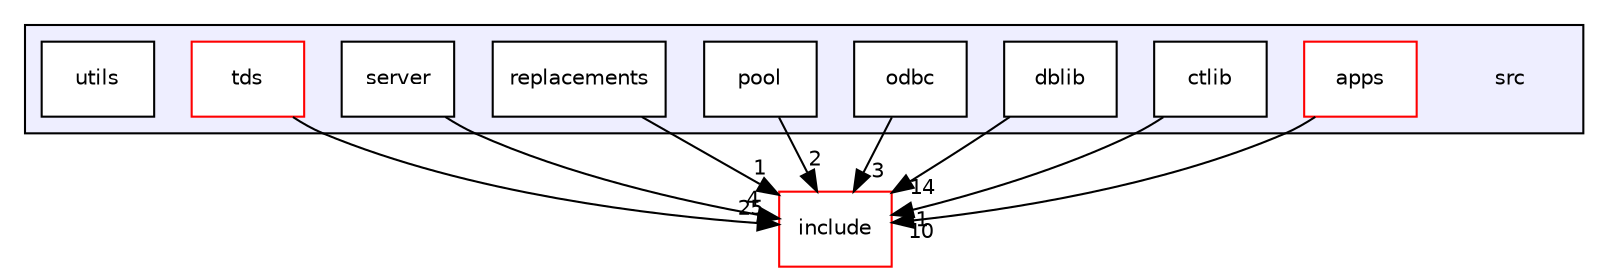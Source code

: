 digraph "src" {
  compound=true
  node [ fontsize="10", fontname="Helvetica"];
  edge [ labelfontsize="10", labelfontname="Helvetica"];
  subgraph clusterdir_68267d1309a1af8e8297ef4c3efbcdba {
    graph [ bgcolor="#eeeeff", pencolor="black", label="" URL="dir_68267d1309a1af8e8297ef4c3efbcdba.html"];
    dir_68267d1309a1af8e8297ef4c3efbcdba [shape=plaintext label="src"];
    dir_53adf0b982dc8545998aae3f283a5a58 [shape=box label="apps" color="red" fillcolor="white" style="filled" URL="dir_53adf0b982dc8545998aae3f283a5a58.html"];
    dir_99d384962ca3f8ea1fb7b61d44d1972c [shape=box label="ctlib" color="black" fillcolor="white" style="filled" URL="dir_99d384962ca3f8ea1fb7b61d44d1972c.html"];
    dir_a40d3d1dfafadc5a5d3063931c3db36e [shape=box label="dblib" color="black" fillcolor="white" style="filled" URL="dir_a40d3d1dfafadc5a5d3063931c3db36e.html"];
    dir_807893467092ee3c78fdb68ff7be3fa1 [shape=box label="odbc" color="black" fillcolor="white" style="filled" URL="dir_807893467092ee3c78fdb68ff7be3fa1.html"];
    dir_e2de76ba30642a92752881ffd21fbc7e [shape=box label="pool" color="black" fillcolor="white" style="filled" URL="dir_e2de76ba30642a92752881ffd21fbc7e.html"];
    dir_bee58700ce781bb55a015c4ff9b057cf [shape=box label="replacements" color="black" fillcolor="white" style="filled" URL="dir_bee58700ce781bb55a015c4ff9b057cf.html"];
    dir_075bb3ff235063c77951cd176d15a741 [shape=box label="server" color="black" fillcolor="white" style="filled" URL="dir_075bb3ff235063c77951cd176d15a741.html"];
    dir_f7308370ebb9c2ff76f3bdfe0748aabf [shape=box label="tds" color="red" fillcolor="white" style="filled" URL="dir_f7308370ebb9c2ff76f3bdfe0748aabf.html"];
    dir_313caf1132e152dd9b58bea13a4052ca [shape=box label="utils" color="black" fillcolor="white" style="filled" URL="dir_313caf1132e152dd9b58bea13a4052ca.html"];
  }
  dir_d44c64559bbebec7f509842c48db8b23 [shape=box label="include" fillcolor="white" style="filled" color="red" URL="dir_d44c64559bbebec7f509842c48db8b23.html"];
  dir_bee58700ce781bb55a015c4ff9b057cf->dir_d44c64559bbebec7f509842c48db8b23 [headlabel="1", labeldistance=1.5 headhref="dir_000010_000000.html"];
  dir_807893467092ee3c78fdb68ff7be3fa1->dir_d44c64559bbebec7f509842c48db8b23 [headlabel="3", labeldistance=1.5 headhref="dir_000008_000000.html"];
  dir_075bb3ff235063c77951cd176d15a741->dir_d44c64559bbebec7f509842c48db8b23 [headlabel="4", labeldistance=1.5 headhref="dir_000011_000000.html"];
  dir_99d384962ca3f8ea1fb7b61d44d1972c->dir_d44c64559bbebec7f509842c48db8b23 [headlabel="1", labeldistance=1.5 headhref="dir_000006_000000.html"];
  dir_f7308370ebb9c2ff76f3bdfe0748aabf->dir_d44c64559bbebec7f509842c48db8b23 [headlabel="25", labeldistance=1.5 headhref="dir_000012_000000.html"];
  dir_e2de76ba30642a92752881ffd21fbc7e->dir_d44c64559bbebec7f509842c48db8b23 [headlabel="2", labeldistance=1.5 headhref="dir_000009_000000.html"];
  dir_53adf0b982dc8545998aae3f283a5a58->dir_d44c64559bbebec7f509842c48db8b23 [headlabel="10", labeldistance=1.5 headhref="dir_000005_000000.html"];
  dir_a40d3d1dfafadc5a5d3063931c3db36e->dir_d44c64559bbebec7f509842c48db8b23 [headlabel="14", labeldistance=1.5 headhref="dir_000007_000000.html"];
}
